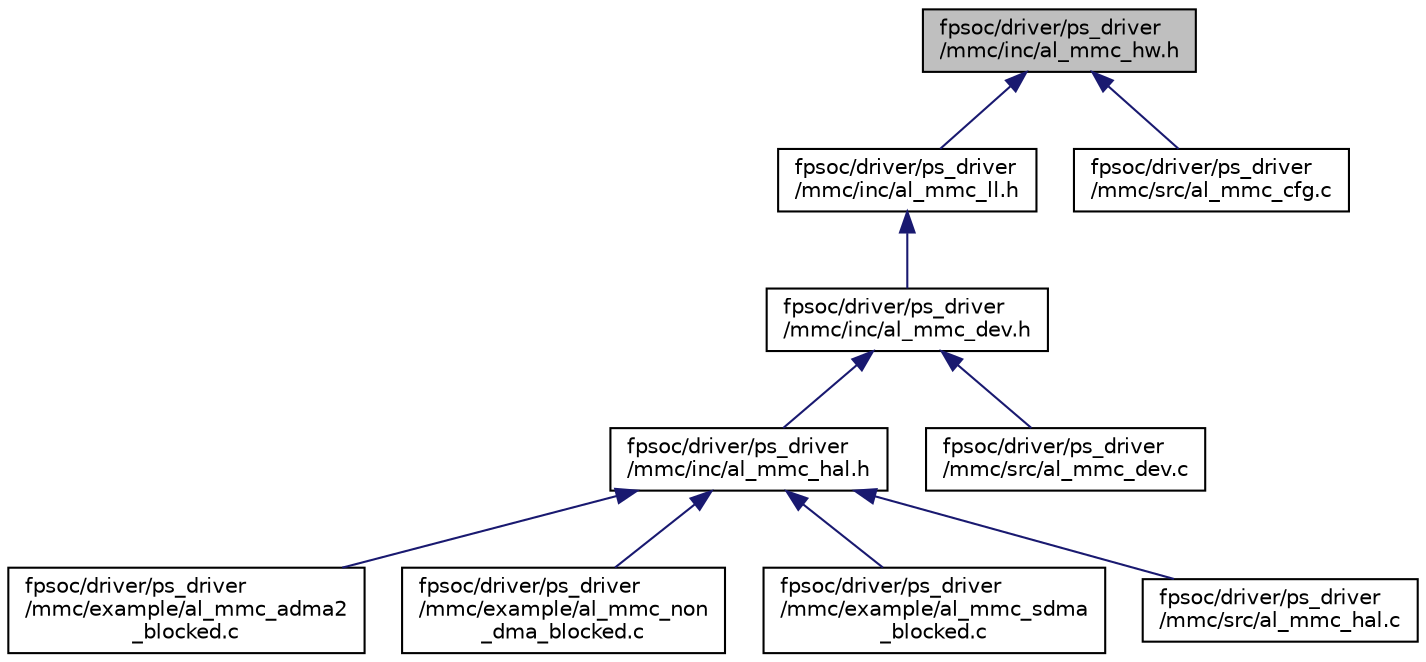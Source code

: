 digraph "fpsoc/driver/ps_driver/mmc/inc/al_mmc_hw.h"
{
  edge [fontname="Helvetica",fontsize="10",labelfontname="Helvetica",labelfontsize="10"];
  node [fontname="Helvetica",fontsize="10",shape=record];
  Node2 [label="fpsoc/driver/ps_driver\l/mmc/inc/al_mmc_hw.h",height=0.2,width=0.4,color="black", fillcolor="grey75", style="filled", fontcolor="black"];
  Node2 -> Node3 [dir="back",color="midnightblue",fontsize="10",style="solid",fontname="Helvetica"];
  Node3 [label="fpsoc/driver/ps_driver\l/mmc/inc/al_mmc_ll.h",height=0.2,width=0.4,color="black", fillcolor="white", style="filled",URL="$al__mmc__ll_8h.html"];
  Node3 -> Node4 [dir="back",color="midnightblue",fontsize="10",style="solid",fontname="Helvetica"];
  Node4 [label="fpsoc/driver/ps_driver\l/mmc/inc/al_mmc_dev.h",height=0.2,width=0.4,color="black", fillcolor="white", style="filled",URL="$al__mmc__dev_8h.html",tooltip="mmc device driver "];
  Node4 -> Node5 [dir="back",color="midnightblue",fontsize="10",style="solid",fontname="Helvetica"];
  Node5 [label="fpsoc/driver/ps_driver\l/mmc/inc/al_mmc_hal.h",height=0.2,width=0.4,color="black", fillcolor="white", style="filled",URL="$al__mmc__hal_8h.html"];
  Node5 -> Node6 [dir="back",color="midnightblue",fontsize="10",style="solid",fontname="Helvetica"];
  Node6 [label="fpsoc/driver/ps_driver\l/mmc/example/al_mmc_adma2\l_blocked.c",height=0.2,width=0.4,color="black", fillcolor="white", style="filled",URL="$al__mmc__adma2__blocked_8c.html"];
  Node5 -> Node7 [dir="back",color="midnightblue",fontsize="10",style="solid",fontname="Helvetica"];
  Node7 [label="fpsoc/driver/ps_driver\l/mmc/example/al_mmc_non\l_dma_blocked.c",height=0.2,width=0.4,color="black", fillcolor="white", style="filled",URL="$al__mmc__non__dma__blocked_8c.html",tooltip="mmc adma2 blocked example "];
  Node5 -> Node8 [dir="back",color="midnightblue",fontsize="10",style="solid",fontname="Helvetica"];
  Node8 [label="fpsoc/driver/ps_driver\l/mmc/example/al_mmc_sdma\l_blocked.c",height=0.2,width=0.4,color="black", fillcolor="white", style="filled",URL="$al__mmc__sdma__blocked_8c.html"];
  Node5 -> Node9 [dir="back",color="midnightblue",fontsize="10",style="solid",fontname="Helvetica"];
  Node9 [label="fpsoc/driver/ps_driver\l/mmc/src/al_mmc_hal.c",height=0.2,width=0.4,color="black", fillcolor="white", style="filled",URL="$al__mmc__hal_8c.html"];
  Node4 -> Node10 [dir="back",color="midnightblue",fontsize="10",style="solid",fontname="Helvetica"];
  Node10 [label="fpsoc/driver/ps_driver\l/mmc/src/al_mmc_dev.c",height=0.2,width=0.4,color="black", fillcolor="white", style="filled",URL="$al__mmc__dev_8c.html"];
  Node2 -> Node11 [dir="back",color="midnightblue",fontsize="10",style="solid",fontname="Helvetica"];
  Node11 [label="fpsoc/driver/ps_driver\l/mmc/src/al_mmc_cfg.c",height=0.2,width=0.4,color="black", fillcolor="white", style="filled",URL="$al__mmc__cfg_8c.html"];
}

